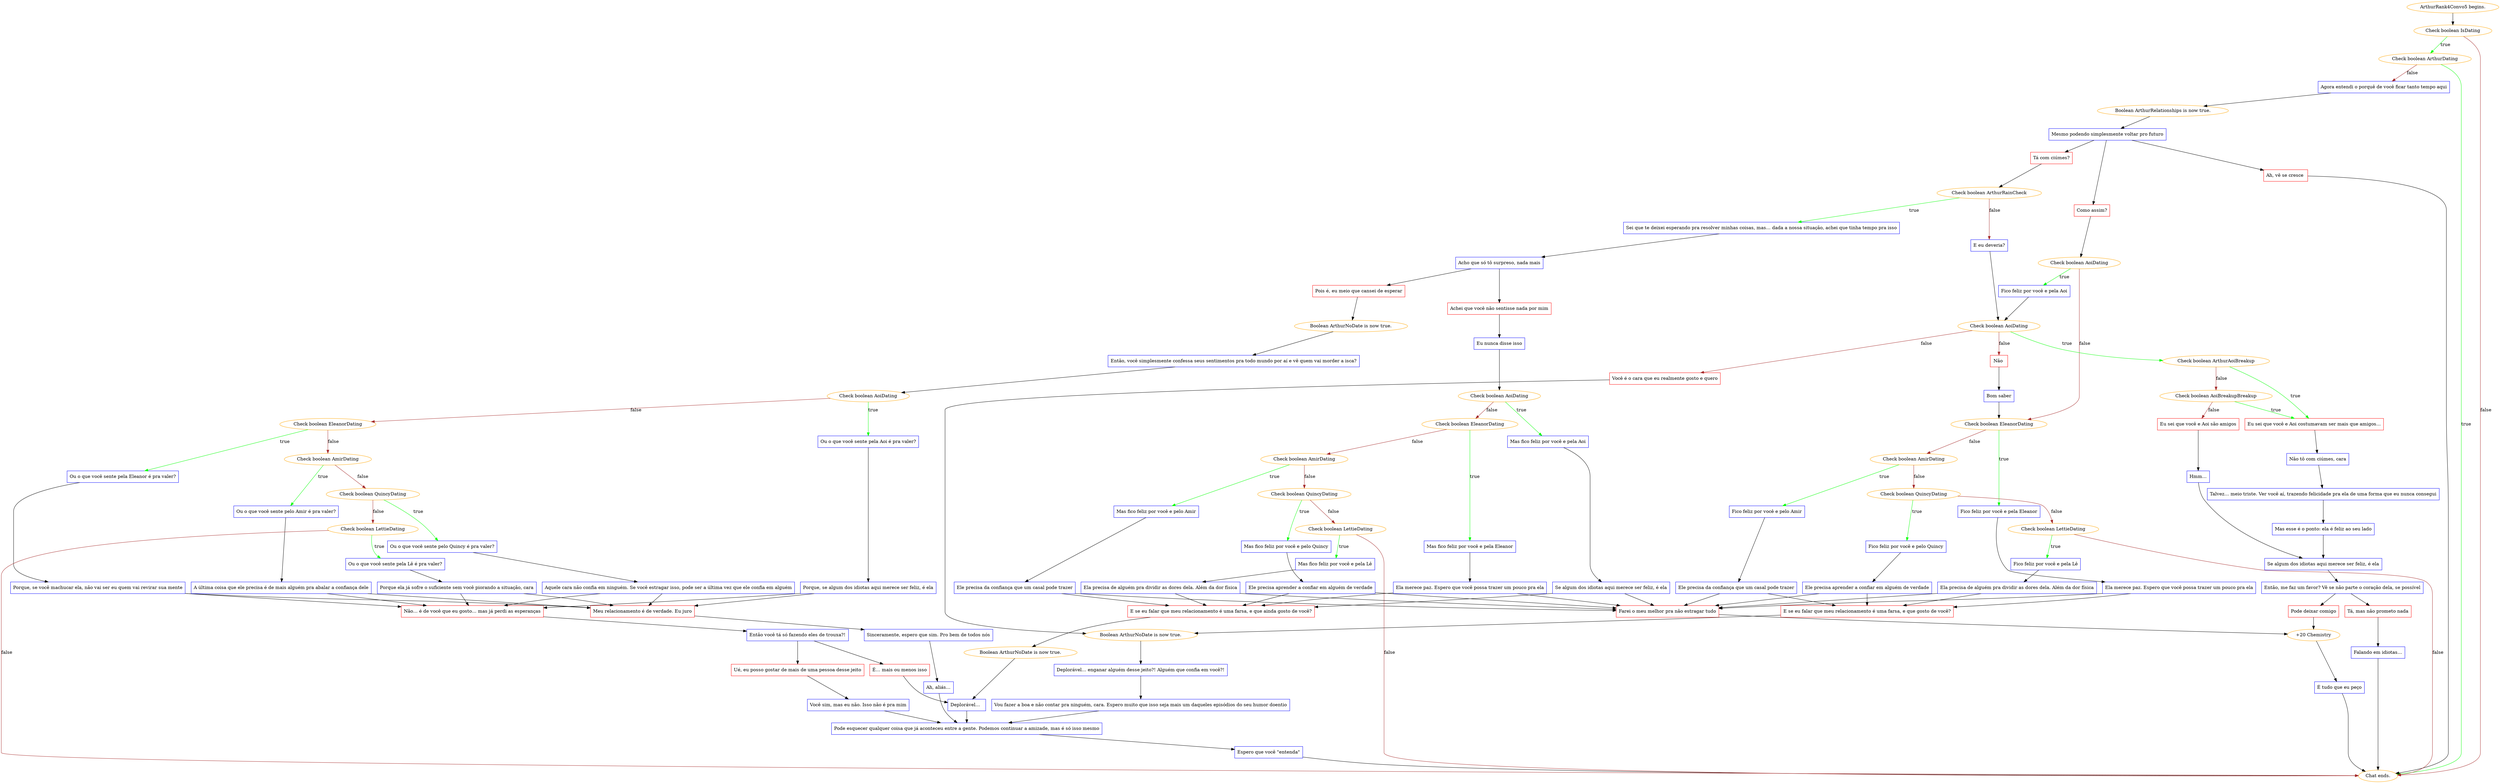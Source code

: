 digraph {
	"ArthurRank4Convo5 begins." [color=orange];
		"ArthurRank4Convo5 begins." -> j2018845881;
	j2018845881 [label="Check boolean IsDating",color=orange];
		j2018845881 -> j2993237603 [label=true,color=green];
		j2018845881 -> "Chat ends." [label=false,color=brown];
	j2993237603 [label="Check boolean ArthurDating",color=orange];
		j2993237603 -> "Chat ends." [label=true,color=green];
		j2993237603 -> j3131406548 [label=false,color=brown];
	"Chat ends." [color=orange];
	j3131406548 [label="Agora entendi o porquê de você ficar tanto tempo aqui",shape=box,color=blue];
		j3131406548 -> j1298743398;
	j1298743398 [label="Boolean ArthurRelationships is now true.",color=orange];
		j1298743398 -> j2851807567;
	j2851807567 [label="Mesmo podendo simplesmente voltar pro futuro",shape=box,color=blue];
		j2851807567 -> j3220020881;
		j2851807567 -> j3807572101;
		j2851807567 -> j3091993945;
	j3220020881 [label="Ah, vê se cresce ",shape=box,color=red];
		j3220020881 -> "Chat ends.";
	j3807572101 [label="Tá com ciúmes?",shape=box,color=red];
		j3807572101 -> j1876090925;
	j3091993945 [label="Como assim?",shape=box,color=red];
		j3091993945 -> j3574252422;
	j1876090925 [label="Check boolean ArthurRainCheck",color=orange];
		j1876090925 -> j3318840482 [label=true,color=green];
		j1876090925 -> j3388004456 [label=false,color=brown];
	j3574252422 [label="Check boolean AoiDating",color=orange];
		j3574252422 -> j3057664960 [label=true,color=green];
		j3574252422 -> j1759626161 [label=false,color=brown];
	j3318840482 [label="Sei que te deixei esperando pra resolver minhas coisas, mas… dada a nossa situação, achei que tinha tempo pra isso",shape=box,color=blue];
		j3318840482 -> j2686294853;
	j3388004456 [label="E eu deveria?",shape=box,color=blue];
		j3388004456 -> j2279261553;
	j3057664960 [label="Fico feliz por você e pela Aoi",shape=box,color=blue];
		j3057664960 -> j2279261553;
	j1759626161 [label="Check boolean EleanorDating",color=orange];
		j1759626161 -> j3901671714 [label=true,color=green];
		j1759626161 -> j4274557196 [label=false,color=brown];
	j2686294853 [label="Acho que só tô surpreso, nada mais",shape=box,color=blue];
		j2686294853 -> j3094867551;
		j2686294853 -> j3746752280;
	j2279261553 [label="Check boolean AoiDating",color=orange];
		j2279261553 -> j1863277533 [label=true,color=green];
		j2279261553 -> j1989085899 [label=false,color=brown];
		j2279261553 -> j2439660070 [label=false,color=brown];
	j3901671714 [label="Fico feliz por você e pela Eleanor",shape=box,color=blue];
		j3901671714 -> j3974553078;
	j4274557196 [label="Check boolean AmirDating",color=orange];
		j4274557196 -> j1888362073 [label=true,color=green];
		j4274557196 -> j1675108729 [label=false,color=brown];
	j3094867551 [label="Achei que você não sentisse nada por mim",shape=box,color=red];
		j3094867551 -> j2190989410;
	j3746752280 [label="Pois é, eu meio que cansei de esperar",shape=box,color=red];
		j3746752280 -> j218128463;
	j1863277533 [label="Check boolean ArthurAoiBreakup",color=orange];
		j1863277533 -> j2595905175 [label=true,color=green];
		j1863277533 -> j1641706424 [label=false,color=brown];
	j1989085899 [label="Não ",shape=box,color=red];
		j1989085899 -> j1497727970;
	j2439660070 [label="Você é o cara que eu realmente gosto e quero",shape=box,color=red];
		j2439660070 -> j473078612;
	j3974553078 [label="Ela merece paz. Espero que você possa trazer um pouco pra ela",shape=box,color=blue];
		j3974553078 -> j955528962;
		j3974553078 -> j41273623;
	j1888362073 [label="Fico feliz por você e pelo Amir",shape=box,color=blue];
		j1888362073 -> j3696762809;
	j1675108729 [label="Check boolean QuincyDating",color=orange];
		j1675108729 -> j1204345891 [label=true,color=green];
		j1675108729 -> j3895399393 [label=false,color=brown];
	j2190989410 [label="Eu nunca disse isso",shape=box,color=blue];
		j2190989410 -> j1292584064;
	j218128463 [label="Boolean ArthurNoDate is now true.",color=orange];
		j218128463 -> j2039004290;
	j2595905175 [label="Eu sei que você e Aoi costumavam ser mais que amigos…",shape=box,color=red];
		j2595905175 -> j4115552825;
	j1641706424 [label="Check boolean AoiBreakupBreakup",color=orange];
		j1641706424 -> j2595905175 [label=true,color=green];
		j1641706424 -> j2697158228 [label=false,color=brown];
	j1497727970 [label="Bom saber",shape=box,color=blue];
		j1497727970 -> j1759626161;
	j473078612 [label="Boolean ArthurNoDate is now true.",color=orange];
		j473078612 -> j1052807416;
	j955528962 [label="Farei o meu melhor pra não estragar tudo",shape=box,color=red];
		j955528962 -> j2467602228;
	j41273623 [label="E se eu falar que meu relacionamento é uma farsa, e que gosto de você?",shape=box,color=red];
		j41273623 -> j473078612;
	j3696762809 [label="Ele precisa da confiança que um casal pode trazer",shape=box,color=blue];
		j3696762809 -> j955528962;
		j3696762809 -> j41273623;
	j1204345891 [label="Fico feliz por você e pelo Quincy",shape=box,color=blue];
		j1204345891 -> j3932144262;
	j3895399393 [label="Check boolean LettieDating",color=orange];
		j3895399393 -> j3837278661 [label=true,color=green];
		j3895399393 -> "Chat ends." [label=false,color=brown];
	j1292584064 [label="Check boolean AoiDating",color=orange];
		j1292584064 -> j495525931 [label=true,color=green];
		j1292584064 -> j1044422633 [label=false,color=brown];
	j2039004290 [label="Então, você simplesmente confessa seus sentimentos pra todo mundo por aí e vê quem vai morder a isca?",shape=box,color=blue];
		j2039004290 -> j2578975380;
	j4115552825 [label="Não tô com ciúmes, cara",shape=box,color=blue];
		j4115552825 -> j2061041064;
	j2697158228 [label="Eu sei que você e Aoi são amigos",shape=box,color=red];
		j2697158228 -> j2433170635;
	j1052807416 [label="Deplorável… enganar alguém desse jeito?! Alguém que confia em você?!",shape=box,color=blue];
		j1052807416 -> j1959386301;
	j2467602228 [label="+20 Chemistry",color=orange];
		j2467602228 -> j1792308;
	j3932144262 [label="Ele precisa aprender a confiar em alguém de verdade",shape=box,color=blue];
		j3932144262 -> j955528962;
		j3932144262 -> j41273623;
	j3837278661 [label="Fico feliz por você e pela Lê",shape=box,color=blue];
		j3837278661 -> j2430335767;
	j495525931 [label="Mas fico feliz por você e pela Aoi",shape=box,color=blue];
		j495525931 -> j280683016;
	j1044422633 [label="Check boolean EleanorDating",color=orange];
		j1044422633 -> j606249339 [label=true,color=green];
		j1044422633 -> j2191467577 [label=false,color=brown];
	j2578975380 [label="Check boolean AoiDating",color=orange];
		j2578975380 -> j3913104692 [label=true,color=green];
		j2578975380 -> j1553816266 [label=false,color=brown];
	j2061041064 [label="Talvez… meio triste. Ver você aí, trazendo felicidade pra ela de uma forma que eu nunca consegui",shape=box,color=blue];
		j2061041064 -> j317097985;
	j2433170635 [label="Hmm…",shape=box,color=blue];
		j2433170635 -> j3172001129;
	j1959386301 [label="Vou fazer a boa e não contar pra ninguém, cara. Espero muito que isso seja mais um daqueles episódios do seu humor doentio",shape=box,color=blue];
		j1959386301 -> j284223067;
	j1792308 [label="É tudo que eu peço",shape=box,color=blue];
		j1792308 -> "Chat ends.";
	j2430335767 [label="Ela precisa de alguém pra dividir as dores dela. Além da dor física",shape=box,color=blue];
		j2430335767 -> j955528962;
		j2430335767 -> j41273623;
	j280683016 [label="Se algum dos idiotas aqui merece ser feliz, é ela",shape=box,color=blue];
		j280683016 -> j955528962;
		j280683016 -> j3945205407;
	j606249339 [label="Mas fico feliz por você e pela Eleanor",shape=box,color=blue];
		j606249339 -> j3377899670;
	j2191467577 [label="Check boolean AmirDating",color=orange];
		j2191467577 -> j1473946086 [label=true,color=green];
		j2191467577 -> j3786569169 [label=false,color=brown];
	j3913104692 [label="Ou o que você sente pela Aoi é pra valer?",shape=box,color=blue];
		j3913104692 -> j551544315;
	j1553816266 [label="Check boolean EleanorDating",color=orange];
		j1553816266 -> j3881587860 [label=true,color=green];
		j1553816266 -> j2704905820 [label=false,color=brown];
	j317097985 [label="Mas esse é o ponto: ela é feliz ao seu lado",shape=box,color=blue];
		j317097985 -> j3172001129;
	j3172001129 [label="Se algum dos idiotas aqui merece ser feliz, é ela",shape=box,color=blue];
		j3172001129 -> j1325630816;
	j284223067 [label="Pode esquecer qualquer coisa que já aconteceu entre a gente. Podemos continuar a amizade, mas é só isso mesmo",shape=box,color=blue];
		j284223067 -> j904945370;
	j3945205407 [label="E se eu falar que meu relacionamento é uma farsa, e que ainda gosto de você?",shape=box,color=red];
		j3945205407 -> j178863444;
	j3377899670 [label="Ela merece paz. Espero que você possa trazer um pouco pra ela",shape=box,color=blue];
		j3377899670 -> j955528962;
		j3377899670 -> j3945205407;
	j1473946086 [label="Mas fico feliz por você e pelo Amir",shape=box,color=blue];
		j1473946086 -> j2455000055;
	j3786569169 [label="Check boolean QuincyDating",color=orange];
		j3786569169 -> j2650518170 [label=true,color=green];
		j3786569169 -> j500909637 [label=false,color=brown];
	j551544315 [label="Porque, se algum dos idiotas aqui merece ser feliz, é ela",shape=box,color=blue];
		j551544315 -> j1780256816;
		j551544315 -> j3279481059;
	j3881587860 [label="Ou o que você sente pela Eleanor é pra valer?",shape=box,color=blue];
		j3881587860 -> j4171381430;
	j2704905820 [label="Check boolean AmirDating",color=orange];
		j2704905820 -> j3137357115 [label=true,color=green];
		j2704905820 -> j1535484838 [label=false,color=brown];
	j1325630816 [label="Então, me faz um favor? Vê se não parte o coração dela, se possível",shape=box,color=blue];
		j1325630816 -> j961894148;
		j1325630816 -> j2944766924;
	j904945370 [label="Espero que você \"entenda\"",shape=box,color=blue];
		j904945370 -> "Chat ends.";
	j178863444 [label="Boolean ArthurNoDate is now true.",color=orange];
		j178863444 -> j72691583;
	j2455000055 [label="Ele precisa da confiança que um casal pode trazer",shape=box,color=blue];
		j2455000055 -> j955528962;
		j2455000055 -> j3945205407;
	j2650518170 [label="Mas fico feliz por você e pelo Quincy",shape=box,color=blue];
		j2650518170 -> j2473844858;
	j500909637 [label="Check boolean LettieDating",color=orange];
		j500909637 -> j1315086142 [label=true,color=green];
		j500909637 -> "Chat ends." [label=false,color=brown];
	j1780256816 [label="Meu relacionamento é de verdade. Eu juro",shape=box,color=red];
		j1780256816 -> j2827121109;
	j3279481059 [label="Não… é de você que eu gosto… mas já perdi as esperanças",shape=box,color=red];
		j3279481059 -> j2002651128;
	j4171381430 [label="Porque, se você machucar ela, não vai ser eu quem vai revirar sua mente",shape=box,color=blue];
		j4171381430 -> j1780256816;
		j4171381430 -> j3279481059;
	j3137357115 [label="Ou o que você sente pelo Amir é pra valer?",shape=box,color=blue];
		j3137357115 -> j1590343113;
	j1535484838 [label="Check boolean QuincyDating",color=orange];
		j1535484838 -> j922893979 [label=true,color=green];
		j1535484838 -> j2093702655 [label=false,color=brown];
	j961894148 [label="Pode deixar comigo",shape=box,color=red];
		j961894148 -> j2467602228;
	j2944766924 [label="Tá, mas não prometo nada",shape=box,color=red];
		j2944766924 -> j4145210927;
	j72691583 [label="Deplorável…  ",shape=box,color=blue];
		j72691583 -> j284223067;
	j2473844858 [label="Ele precisa aprender a confiar em alguém de verdade",shape=box,color=blue];
		j2473844858 -> j955528962;
		j2473844858 -> j3945205407;
	j1315086142 [label="Mas fico feliz por você e pela Lê",shape=box,color=blue];
		j1315086142 -> j3296838815;
	j2827121109 [label="Sinceramente, espero que sim. Pro bem de todos nós",shape=box,color=blue];
		j2827121109 -> j2122008584;
	j2002651128 [label="Então você tá só fazendo eles de trouxa?!",shape=box,color=blue];
		j2002651128 -> j2798994258;
		j2002651128 -> j2049799910;
	j1590343113 [label="A última coisa que ele precisa é de mais alguém pra abalar a confiança dele",shape=box,color=blue];
		j1590343113 -> j1780256816;
		j1590343113 -> j3279481059;
	j922893979 [label="Ou o que você sente pelo Quincy é pra valer?",shape=box,color=blue];
		j922893979 -> j3786193102;
	j2093702655 [label="Check boolean LettieDating",color=orange];
		j2093702655 -> j3547042871 [label=true,color=green];
		j2093702655 -> "Chat ends." [label=false,color=brown];
	j4145210927 [label="Falando em idiotas…",shape=box,color=blue];
		j4145210927 -> "Chat ends.";
	j3296838815 [label="Ela precisa de alguém pra dividir as dores dela. Além da dor física",shape=box,color=blue];
		j3296838815 -> j955528962;
		j3296838815 -> j3945205407;
	j2122008584 [label="Ah, aliás…",shape=box,color=blue];
		j2122008584 -> j284223067;
	j2798994258 [label="Ué, eu posso gostar de mais de uma pessoa desse jeito",shape=box,color=red];
		j2798994258 -> j2685497728;
	j2049799910 [label="É… mais ou menos isso",shape=box,color=red];
		j2049799910 -> j72691583;
	j3786193102 [label="Aquele cara não confia em ninguém. Se você estragar isso, pode ser a última vez que ele confia em alguém",shape=box,color=blue];
		j3786193102 -> j1780256816;
		j3786193102 -> j3279481059;
	j3547042871 [label="Ou o que você sente pela Lê é pra valer?",shape=box,color=blue];
		j3547042871 -> j4159182255;
	j2685497728 [label="Você sim, mas eu não. Isso não é pra mim",shape=box,color=blue];
		j2685497728 -> j284223067;
	j4159182255 [label="Porque ela já sofre o suficiente sem você piorando a situação, cara",shape=box,color=blue];
		j4159182255 -> j1780256816;
		j4159182255 -> j3279481059;
}